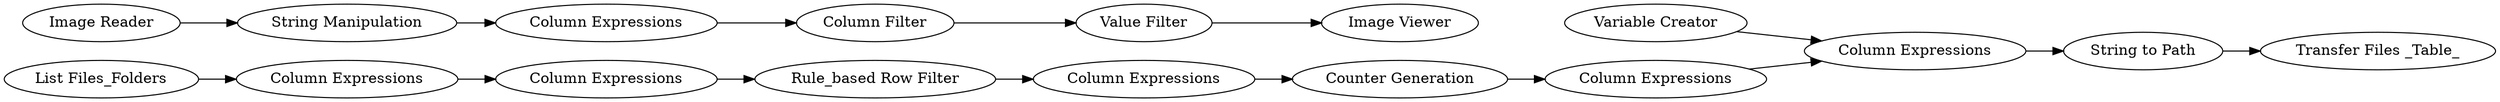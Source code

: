 digraph {
	33 -> 34
	51 -> 38
	54 -> 42
	43 -> 44
	32 -> 33
	45 -> 49
	40 -> 41
	35 -> 36
	34 -> 35
	49 -> 54
	44 -> 45
	36 -> 37
	38 -> 40
	30 -> 32
	37 -> 38
	43 [label="Image Reader"]
	35 [label="Column Expressions"]
	44 [label="String Manipulation"]
	34 [label="Rule_based Row Filter"]
	49 [label="Column Filter"]
	41 [label="Transfer Files _Table_"]
	54 [label="Value Filter"]
	42 [label="Image Viewer"]
	36 [label="Counter Generation"]
	45 [label="Column Expressions"]
	51 [label="Variable Creator"]
	40 [label="String to Path"]
	32 [label="Column Expressions"]
	33 [label="Column Expressions"]
	30 [label="List Files_Folders"]
	38 [label="Column Expressions"]
	37 [label="Column Expressions"]
	rankdir=LR
}
